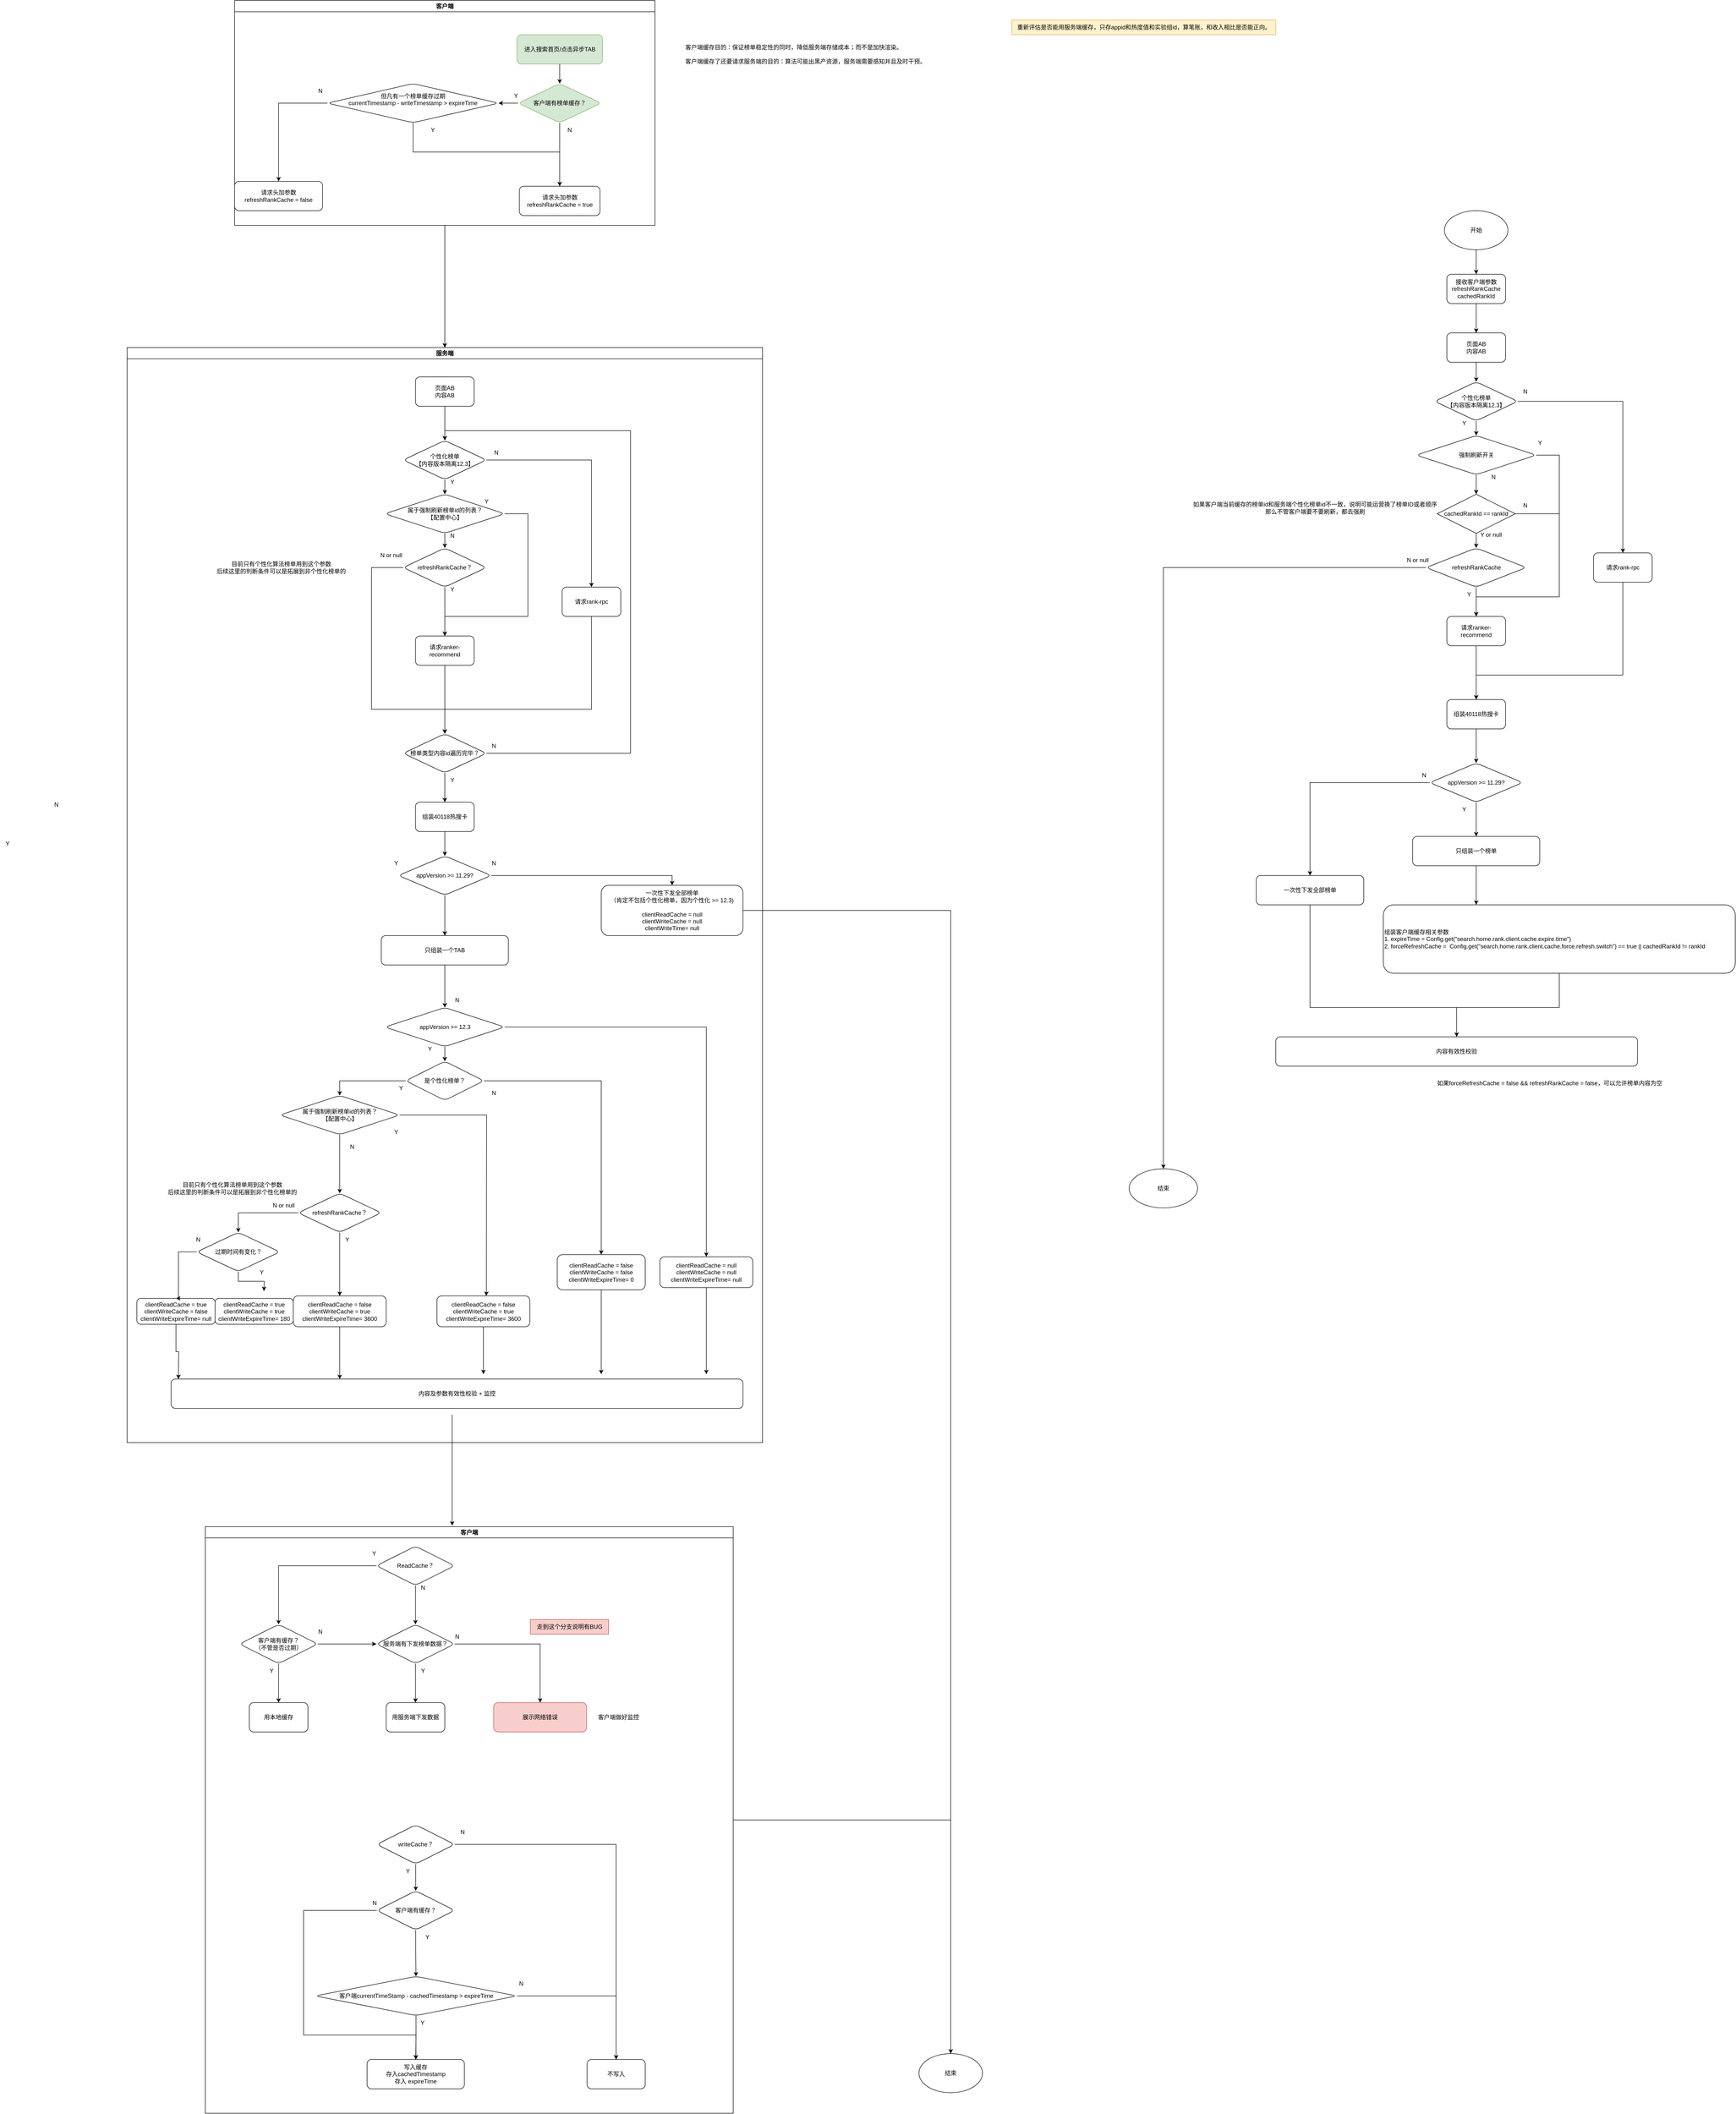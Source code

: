 <mxfile version="26.0.16">
  <diagram name="第 1 页" id="NQEf47WvhXZKwdAwDiqe">
    <mxGraphModel dx="1965" dy="1765" grid="1" gridSize="10" guides="1" tooltips="1" connect="1" arrows="1" fold="1" page="1" pageScale="1" pageWidth="827" pageHeight="1169" math="0" shadow="0">
      <root>
        <mxCell id="0" />
        <mxCell id="1" parent="0" />
        <mxCell id="9Gnq12phPFpCPruZLT1S-5" value="" style="edgeStyle=orthogonalEdgeStyle;rounded=0;orthogonalLoop=1;jettySize=auto;html=1;" parent="1" source="9Gnq12phPFpCPruZLT1S-2" target="9Gnq12phPFpCPruZLT1S-4" edge="1">
          <mxGeometry relative="1" as="geometry" />
        </mxCell>
        <mxCell id="9Gnq12phPFpCPruZLT1S-165" value="" style="edgeStyle=orthogonalEdgeStyle;rounded=0;orthogonalLoop=1;jettySize=auto;html=1;" parent="1" source="9Gnq12phPFpCPruZLT1S-4" target="9Gnq12phPFpCPruZLT1S-164" edge="1">
          <mxGeometry relative="1" as="geometry" />
        </mxCell>
        <mxCell id="9Gnq12phPFpCPruZLT1S-168" value="" style="edgeStyle=orthogonalEdgeStyle;rounded=0;orthogonalLoop=1;jettySize=auto;html=1;" parent="1" source="9Gnq12phPFpCPruZLT1S-4" target="9Gnq12phPFpCPruZLT1S-167" edge="1">
          <mxGeometry relative="1" as="geometry" />
        </mxCell>
        <mxCell id="9Gnq12phPFpCPruZLT1S-4" value="客户端有榜单缓存？" style="rhombus;whiteSpace=wrap;html=1;rounded=1;fillColor=#d5e8d4;strokeColor=#82b366;" parent="1" vertex="1">
          <mxGeometry x="430" y="-60" width="170" height="80" as="geometry" />
        </mxCell>
        <mxCell id="9Gnq12phPFpCPruZLT1S-66" value="" style="edgeStyle=orthogonalEdgeStyle;rounded=0;orthogonalLoop=1;jettySize=auto;html=1;entryX=0.5;entryY=0;entryDx=0;entryDy=0;" parent="1" source="9Gnq12phPFpCPruZLT1S-61" target="9Gnq12phPFpCPruZLT1S-103" edge="1">
          <mxGeometry relative="1" as="geometry">
            <mxPoint x="220" y="3082" as="targetPoint" />
          </mxGeometry>
        </mxCell>
        <mxCell id="9Gnq12phPFpCPruZLT1S-104" style="edgeStyle=orthogonalEdgeStyle;rounded=0;orthogonalLoop=1;jettySize=auto;html=1;entryX=0.5;entryY=0;entryDx=0;entryDy=0;" parent="1" source="9Gnq12phPFpCPruZLT1S-61" target="9Gnq12phPFpCPruZLT1S-94" edge="1">
          <mxGeometry relative="1" as="geometry" />
        </mxCell>
        <mxCell id="9Gnq12phPFpCPruZLT1S-61" value="ReadCache？" style="rhombus;whiteSpace=wrap;html=1;rounded=1;" parent="1" vertex="1">
          <mxGeometry x="140" y="2932" width="160" height="80" as="geometry" />
        </mxCell>
        <mxCell id="9Gnq12phPFpCPruZLT1S-67" value="Y" style="text;html=1;align=center;verticalAlign=middle;resizable=0;points=[];autosize=1;strokeColor=none;fillColor=none;" parent="1" vertex="1">
          <mxGeometry x="120" y="2932" width="30" height="30" as="geometry" />
        </mxCell>
        <mxCell id="9Gnq12phPFpCPruZLT1S-68" value="N" style="text;html=1;align=center;verticalAlign=middle;resizable=0;points=[];autosize=1;strokeColor=none;fillColor=none;" parent="1" vertex="1">
          <mxGeometry x="220" y="3002" width="30" height="30" as="geometry" />
        </mxCell>
        <mxCell id="9Gnq12phPFpCPruZLT1S-96" style="edgeStyle=orthogonalEdgeStyle;rounded=0;orthogonalLoop=1;jettySize=auto;html=1;entryX=0;entryY=0.5;entryDx=0;entryDy=0;" parent="1" source="9Gnq12phPFpCPruZLT1S-94" target="9Gnq12phPFpCPruZLT1S-103" edge="1">
          <mxGeometry relative="1" as="geometry">
            <mxPoint x="160" y="3112" as="targetPoint" />
            <Array as="points" />
          </mxGeometry>
        </mxCell>
        <mxCell id="9Gnq12phPFpCPruZLT1S-100" style="edgeStyle=orthogonalEdgeStyle;rounded=0;orthogonalLoop=1;jettySize=auto;html=1;entryX=0.5;entryY=0;entryDx=0;entryDy=0;" parent="1" source="9Gnq12phPFpCPruZLT1S-94" target="9Gnq12phPFpCPruZLT1S-97" edge="1">
          <mxGeometry relative="1" as="geometry" />
        </mxCell>
        <mxCell id="9Gnq12phPFpCPruZLT1S-94" value="客户端有缓存？&lt;br&gt;（不管是否过期）" style="rhombus;whiteSpace=wrap;html=1;rounded=1;" parent="1" vertex="1">
          <mxGeometry x="-140" y="3092" width="160" height="80" as="geometry" />
        </mxCell>
        <mxCell id="9Gnq12phPFpCPruZLT1S-97" value="用本地缓存" style="whiteSpace=wrap;html=1;rounded=1;" parent="1" vertex="1">
          <mxGeometry x="-120" y="3252" width="120" height="60" as="geometry" />
        </mxCell>
        <mxCell id="9Gnq12phPFpCPruZLT1S-101" value="Y" style="text;html=1;align=center;verticalAlign=middle;resizable=0;points=[];autosize=1;strokeColor=none;fillColor=none;" parent="1" vertex="1">
          <mxGeometry x="-90" y="3172" width="30" height="30" as="geometry" />
        </mxCell>
        <mxCell id="9Gnq12phPFpCPruZLT1S-102" value="N" style="text;html=1;align=center;verticalAlign=middle;resizable=0;points=[];autosize=1;strokeColor=none;fillColor=none;" parent="1" vertex="1">
          <mxGeometry x="10" y="3092" width="30" height="30" as="geometry" />
        </mxCell>
        <mxCell id="9Gnq12phPFpCPruZLT1S-106" value="" style="edgeStyle=orthogonalEdgeStyle;rounded=0;orthogonalLoop=1;jettySize=auto;html=1;" parent="1" source="9Gnq12phPFpCPruZLT1S-103" target="9Gnq12phPFpCPruZLT1S-105" edge="1">
          <mxGeometry relative="1" as="geometry" />
        </mxCell>
        <mxCell id="9Gnq12phPFpCPruZLT1S-107" style="edgeStyle=orthogonalEdgeStyle;rounded=0;orthogonalLoop=1;jettySize=auto;html=1;entryX=0.5;entryY=0;entryDx=0;entryDy=0;" parent="1" source="9Gnq12phPFpCPruZLT1S-103" target="9Gnq12phPFpCPruZLT1S-109" edge="1">
          <mxGeometry relative="1" as="geometry">
            <mxPoint x="460" y="3242" as="targetPoint" />
          </mxGeometry>
        </mxCell>
        <mxCell id="9Gnq12phPFpCPruZLT1S-103" value="服务端有下发榜单数据？" style="rhombus;whiteSpace=wrap;html=1;rounded=1;" parent="1" vertex="1">
          <mxGeometry x="140" y="3092" width="160" height="80" as="geometry" />
        </mxCell>
        <mxCell id="9Gnq12phPFpCPruZLT1S-105" value="用服务端下发数据" style="whiteSpace=wrap;html=1;rounded=1;" parent="1" vertex="1">
          <mxGeometry x="160" y="3252" width="120" height="60" as="geometry" />
        </mxCell>
        <mxCell id="9Gnq12phPFpCPruZLT1S-109" value="展示网络错误" style="whiteSpace=wrap;html=1;rounded=1;fillColor=#f8cecc;strokeColor=#b85450;" parent="1" vertex="1">
          <mxGeometry x="380" y="3252" width="190" height="60" as="geometry" />
        </mxCell>
        <mxCell id="9Gnq12phPFpCPruZLT1S-110" value="N" style="text;html=1;align=center;verticalAlign=middle;resizable=0;points=[];autosize=1;strokeColor=none;fillColor=none;" parent="1" vertex="1">
          <mxGeometry x="290" y="3102" width="30" height="30" as="geometry" />
        </mxCell>
        <mxCell id="9Gnq12phPFpCPruZLT1S-113" value="Y" style="text;html=1;align=center;verticalAlign=middle;resizable=0;points=[];autosize=1;strokeColor=none;fillColor=none;" parent="1" vertex="1">
          <mxGeometry x="220" y="3172" width="30" height="30" as="geometry" />
        </mxCell>
        <mxCell id="9Gnq12phPFpCPruZLT1S-129" value="客户端做好监控" style="text;html=1;align=center;verticalAlign=middle;resizable=0;points=[];autosize=1;strokeColor=none;fillColor=none;" parent="1" vertex="1">
          <mxGeometry x="580" y="3267" width="110" height="30" as="geometry" />
        </mxCell>
        <mxCell id="SpRwDZlbMjW81mHkaQeA-9" style="edgeStyle=orthogonalEdgeStyle;rounded=0;orthogonalLoop=1;jettySize=auto;html=1;entryX=0.5;entryY=0;entryDx=0;entryDy=0;" parent="1" source="9Gnq12phPFpCPruZLT1S-150" target="IQsKiP9p9qlhISxIr5vT-49" edge="1">
          <mxGeometry relative="1" as="geometry" />
        </mxCell>
        <mxCell id="9Gnq12phPFpCPruZLT1S-150" value="客户端" style="swimlane;whiteSpace=wrap;html=1;" parent="1" vertex="1">
          <mxGeometry x="-210" y="2892" width="1080" height="1200" as="geometry" />
        </mxCell>
        <mxCell id="9Gnq12phPFpCPruZLT1S-117" style="edgeStyle=orthogonalEdgeStyle;rounded=0;orthogonalLoop=1;jettySize=auto;html=1;entryX=0.5;entryY=0;entryDx=0;entryDy=0;" parent="9Gnq12phPFpCPruZLT1S-150" source="9Gnq12phPFpCPruZLT1S-71" target="9Gnq12phPFpCPruZLT1S-115" edge="1">
          <mxGeometry relative="1" as="geometry" />
        </mxCell>
        <mxCell id="9Gnq12phPFpCPruZLT1S-137" style="edgeStyle=orthogonalEdgeStyle;rounded=0;orthogonalLoop=1;jettySize=auto;html=1;entryX=0.5;entryY=0;entryDx=0;entryDy=0;" parent="9Gnq12phPFpCPruZLT1S-150" source="9Gnq12phPFpCPruZLT1S-71" target="9Gnq12phPFpCPruZLT1S-134" edge="1">
          <mxGeometry relative="1" as="geometry" />
        </mxCell>
        <mxCell id="9Gnq12phPFpCPruZLT1S-71" value="writeCache？" style="rhombus;whiteSpace=wrap;html=1;rounded=1;" parent="9Gnq12phPFpCPruZLT1S-150" vertex="1">
          <mxGeometry x="351.01" y="610" width="159" height="80" as="geometry" />
        </mxCell>
        <mxCell id="9Gnq12phPFpCPruZLT1S-74" value="Y" style="text;html=1;align=center;verticalAlign=middle;resizable=0;points=[];autosize=1;strokeColor=none;fillColor=none;" parent="9Gnq12phPFpCPruZLT1S-150" vertex="1">
          <mxGeometry x="398.51" y="690" width="30" height="30" as="geometry" />
        </mxCell>
        <mxCell id="9Gnq12phPFpCPruZLT1S-75" value="N" style="text;html=1;align=center;verticalAlign=middle;resizable=0;points=[];autosize=1;strokeColor=none;fillColor=none;" parent="9Gnq12phPFpCPruZLT1S-150" vertex="1">
          <mxGeometry x="511.01" y="610" width="30" height="30" as="geometry" />
        </mxCell>
        <mxCell id="9Gnq12phPFpCPruZLT1S-136" style="edgeStyle=orthogonalEdgeStyle;rounded=0;orthogonalLoop=1;jettySize=auto;html=1;" parent="9Gnq12phPFpCPruZLT1S-150" source="9Gnq12phPFpCPruZLT1S-115" edge="1">
          <mxGeometry relative="1" as="geometry">
            <mxPoint x="431.01" y="1090" as="targetPoint" />
            <Array as="points">
              <mxPoint x="201.01" y="785" />
              <mxPoint x="201.01" y="1040" />
              <mxPoint x="431.01" y="1040" />
            </Array>
          </mxGeometry>
        </mxCell>
        <mxCell id="9Gnq12phPFpCPruZLT1S-147" style="edgeStyle=orthogonalEdgeStyle;rounded=0;orthogonalLoop=1;jettySize=auto;html=1;entryX=0.5;entryY=0;entryDx=0;entryDy=0;" parent="9Gnq12phPFpCPruZLT1S-150" source="9Gnq12phPFpCPruZLT1S-115" target="9Gnq12phPFpCPruZLT1S-130" edge="1">
          <mxGeometry relative="1" as="geometry" />
        </mxCell>
        <mxCell id="9Gnq12phPFpCPruZLT1S-115" value="客户端有缓存？" style="rhombus;whiteSpace=wrap;html=1;rounded=1;" parent="9Gnq12phPFpCPruZLT1S-150" vertex="1">
          <mxGeometry x="351.01" y="745" width="159" height="80" as="geometry" />
        </mxCell>
        <mxCell id="9Gnq12phPFpCPruZLT1S-123" value="N" style="text;html=1;align=center;verticalAlign=middle;resizable=0;points=[];autosize=1;strokeColor=none;fillColor=none;" parent="9Gnq12phPFpCPruZLT1S-150" vertex="1">
          <mxGeometry x="331.01" y="755" width="30" height="30" as="geometry" />
        </mxCell>
        <mxCell id="9Gnq12phPFpCPruZLT1S-126" value="Y" style="text;html=1;align=center;verticalAlign=middle;resizable=0;points=[];autosize=1;strokeColor=none;fillColor=none;" parent="9Gnq12phPFpCPruZLT1S-150" vertex="1">
          <mxGeometry x="438.51" y="825" width="30" height="30" as="geometry" />
        </mxCell>
        <mxCell id="9Gnq12phPFpCPruZLT1S-132" value="" style="edgeStyle=orthogonalEdgeStyle;rounded=0;orthogonalLoop=1;jettySize=auto;html=1;" parent="9Gnq12phPFpCPruZLT1S-150" source="9Gnq12phPFpCPruZLT1S-130" target="9Gnq12phPFpCPruZLT1S-131" edge="1">
          <mxGeometry relative="1" as="geometry" />
        </mxCell>
        <mxCell id="9Gnq12phPFpCPruZLT1S-135" value="" style="edgeStyle=orthogonalEdgeStyle;rounded=0;orthogonalLoop=1;jettySize=auto;html=1;" parent="9Gnq12phPFpCPruZLT1S-150" source="9Gnq12phPFpCPruZLT1S-130" target="9Gnq12phPFpCPruZLT1S-134" edge="1">
          <mxGeometry relative="1" as="geometry" />
        </mxCell>
        <mxCell id="9Gnq12phPFpCPruZLT1S-130" value="客户端currentTimeStamp - cachedTimestamp &amp;gt; expireTime" style="rhombus;whiteSpace=wrap;html=1;rounded=1;" parent="9Gnq12phPFpCPruZLT1S-150" vertex="1">
          <mxGeometry x="224.67" y="920" width="412.75" height="80" as="geometry" />
        </mxCell>
        <mxCell id="9Gnq12phPFpCPruZLT1S-131" value="写入缓存&lt;br&gt;存入cachedTimestamp&lt;br&gt;存入 expireTime" style="whiteSpace=wrap;html=1;rounded=1;" parent="9Gnq12phPFpCPruZLT1S-150" vertex="1">
          <mxGeometry x="331" y="1090" width="199.01" height="60" as="geometry" />
        </mxCell>
        <mxCell id="9Gnq12phPFpCPruZLT1S-134" value="不写入" style="whiteSpace=wrap;html=1;rounded=1;" parent="9Gnq12phPFpCPruZLT1S-150" vertex="1">
          <mxGeometry x="781.005" y="1090" width="119" height="60" as="geometry" />
        </mxCell>
        <mxCell id="9Gnq12phPFpCPruZLT1S-140" value="Y" style="text;html=1;align=center;verticalAlign=middle;resizable=0;points=[];autosize=1;strokeColor=none;fillColor=none;" parent="9Gnq12phPFpCPruZLT1S-150" vertex="1">
          <mxGeometry x="428.51" y="1000" width="30" height="30" as="geometry" />
        </mxCell>
        <mxCell id="9Gnq12phPFpCPruZLT1S-141" value="N" style="text;html=1;align=center;verticalAlign=middle;resizable=0;points=[];autosize=1;strokeColor=none;fillColor=none;" parent="9Gnq12phPFpCPruZLT1S-150" vertex="1">
          <mxGeometry x="631.01" y="920" width="30" height="30" as="geometry" />
        </mxCell>
        <mxCell id="9Gnq12phPFpCPruZLT1S-112" value="走到这个分支说明有BUG" style="text;html=1;align=center;verticalAlign=middle;resizable=0;points=[];autosize=1;strokeColor=#b85450;fillColor=#f8cecc;" parent="9Gnq12phPFpCPruZLT1S-150" vertex="1">
          <mxGeometry x="665" y="190" width="160" height="30" as="geometry" />
        </mxCell>
        <mxCell id="9Gnq12phPFpCPruZLT1S-166" value="Y" style="text;html=1;align=center;verticalAlign=middle;resizable=0;points=[];autosize=1;strokeColor=none;fillColor=none;" parent="1" vertex="1">
          <mxGeometry x="410" y="-50" width="30" height="30" as="geometry" />
        </mxCell>
        <mxCell id="9Gnq12phPFpCPruZLT1S-178" value="" style="edgeStyle=orthogonalEdgeStyle;rounded=0;orthogonalLoop=1;jettySize=auto;html=1;" parent="1" source="9Gnq12phPFpCPruZLT1S-167" target="9Gnq12phPFpCPruZLT1S-177" edge="1">
          <mxGeometry relative="1" as="geometry" />
        </mxCell>
        <mxCell id="9Gnq12phPFpCPruZLT1S-182" style="edgeStyle=orthogonalEdgeStyle;rounded=0;orthogonalLoop=1;jettySize=auto;html=1;entryX=0.5;entryY=0;entryDx=0;entryDy=0;" parent="1" source="9Gnq12phPFpCPruZLT1S-167" target="9Gnq12phPFpCPruZLT1S-164" edge="1">
          <mxGeometry relative="1" as="geometry">
            <Array as="points">
              <mxPoint x="215" y="80" />
              <mxPoint x="515" y="80" />
            </Array>
          </mxGeometry>
        </mxCell>
        <mxCell id="9Gnq12phPFpCPruZLT1S-167" value="但凡有一个榜单缓存过期&lt;br&gt;currentTimestamp - writeTimestamp &amp;gt; expireTime&lt;div&gt;&lt;br&gt;&lt;/div&gt;" style="rhombus;whiteSpace=wrap;html=1;rounded=1;" parent="1" vertex="1">
          <mxGeometry x="40" y="-60" width="350" height="80" as="geometry" />
        </mxCell>
        <mxCell id="9Gnq12phPFpCPruZLT1S-179" value="N" style="text;html=1;align=center;verticalAlign=middle;resizable=0;points=[];autosize=1;strokeColor=none;fillColor=none;" parent="1" vertex="1">
          <mxGeometry x="520" y="20" width="30" height="30" as="geometry" />
        </mxCell>
        <mxCell id="9Gnq12phPFpCPruZLT1S-183" value="Y" style="text;html=1;align=center;verticalAlign=middle;resizable=0;points=[];autosize=1;strokeColor=none;fillColor=none;" parent="1" vertex="1">
          <mxGeometry x="240" y="20" width="30" height="30" as="geometry" />
        </mxCell>
        <mxCell id="9Gnq12phPFpCPruZLT1S-184" value="N" style="text;html=1;align=center;verticalAlign=middle;resizable=0;points=[];autosize=1;strokeColor=none;fillColor=none;" parent="1" vertex="1">
          <mxGeometry x="10" y="-60" width="30" height="30" as="geometry" />
        </mxCell>
        <mxCell id="9Gnq12phPFpCPruZLT1S-206" value="客户端" style="swimlane;whiteSpace=wrap;html=1;" parent="1" vertex="1">
          <mxGeometry x="-150" y="-230" width="860" height="460" as="geometry" />
        </mxCell>
        <mxCell id="9Gnq12phPFpCPruZLT1S-177" value="请求头加参数&lt;br&gt;refreshRankCache = false" style="whiteSpace=wrap;html=1;rounded=1;" parent="9Gnq12phPFpCPruZLT1S-206" vertex="1">
          <mxGeometry y="370" width="180" height="60" as="geometry" />
        </mxCell>
        <mxCell id="9Gnq12phPFpCPruZLT1S-164" value="请求头加参数&lt;br&gt;refreshRankCache&amp;nbsp;= true" style="whiteSpace=wrap;html=1;rounded=1;" parent="9Gnq12phPFpCPruZLT1S-206" vertex="1">
          <mxGeometry x="582.5" y="380" width="165" height="60" as="geometry" />
        </mxCell>
        <mxCell id="9Gnq12phPFpCPruZLT1S-2" value="进入搜索首页/点击异步TAB" style="rounded=1;whiteSpace=wrap;html=1;fillColor=#d5e8d4;strokeColor=#82b366;" parent="9Gnq12phPFpCPruZLT1S-206" vertex="1">
          <mxGeometry x="577.5" y="70" width="175" height="60" as="geometry" />
        </mxCell>
        <mxCell id="9Gnq12phPFpCPruZLT1S-207" value="服务端" style="swimlane;whiteSpace=wrap;html=1;" parent="1" vertex="1">
          <mxGeometry x="-370" y="480" width="1300" height="2240" as="geometry" />
        </mxCell>
        <mxCell id="9Gnq12phPFpCPruZLT1S-217" value="" style="edgeStyle=orthogonalEdgeStyle;rounded=0;orthogonalLoop=1;jettySize=auto;html=1;" parent="9Gnq12phPFpCPruZLT1S-207" source="9Gnq12phPFpCPruZLT1S-211" target="9Gnq12phPFpCPruZLT1S-216" edge="1">
          <mxGeometry relative="1" as="geometry" />
        </mxCell>
        <mxCell id="IQsKiP9p9qlhISxIr5vT-22" style="edgeStyle=orthogonalEdgeStyle;rounded=0;orthogonalLoop=1;jettySize=auto;html=1;entryX=0.5;entryY=0;entryDx=0;entryDy=0;" parent="9Gnq12phPFpCPruZLT1S-207" source="IQsKiP9p9qlhISxIr5vT-28" target="9Gnq12phPFpCPruZLT1S-222" edge="1">
          <mxGeometry relative="1" as="geometry" />
        </mxCell>
        <mxCell id="9Gnq12phPFpCPruZLT1S-211" value="个性化榜单&lt;br&gt;【内容版本隔离12.3】" style="rhombus;whiteSpace=wrap;html=1;rounded=1;" parent="9Gnq12phPFpCPruZLT1S-207" vertex="1">
          <mxGeometry x="565" y="190" width="170" height="80" as="geometry" />
        </mxCell>
        <mxCell id="IQsKiP9p9qlhISxIr5vT-27" style="edgeStyle=orthogonalEdgeStyle;rounded=0;orthogonalLoop=1;jettySize=auto;html=1;entryX=0.5;entryY=0;entryDx=0;entryDy=0;" parent="9Gnq12phPFpCPruZLT1S-207" source="9Gnq12phPFpCPruZLT1S-216" edge="1">
          <mxGeometry relative="1" as="geometry">
            <mxPoint x="650" y="790.0" as="targetPoint" />
            <Array as="points">
              <mxPoint x="950" y="740" />
              <mxPoint x="650" y="740" />
            </Array>
          </mxGeometry>
        </mxCell>
        <mxCell id="9Gnq12phPFpCPruZLT1S-216" value="请求rank-rpc" style="whiteSpace=wrap;html=1;rounded=1;" parent="9Gnq12phPFpCPruZLT1S-207" vertex="1">
          <mxGeometry x="890" y="490" width="120" height="60" as="geometry" />
        </mxCell>
        <mxCell id="9Gnq12phPFpCPruZLT1S-218" value="Y" style="text;html=1;align=center;verticalAlign=middle;resizable=0;points=[];autosize=1;strokeColor=none;fillColor=none;" parent="9Gnq12phPFpCPruZLT1S-207" vertex="1">
          <mxGeometry x="650" y="260" width="30" height="30" as="geometry" />
        </mxCell>
        <mxCell id="9Gnq12phPFpCPruZLT1S-219" value="N or null" style="text;html=1;align=center;verticalAlign=middle;resizable=0;points=[];autosize=1;strokeColor=none;fillColor=none;" parent="9Gnq12phPFpCPruZLT1S-207" vertex="1">
          <mxGeometry x="505" y="410" width="70" height="30" as="geometry" />
        </mxCell>
        <mxCell id="9Gnq12phPFpCPruZLT1S-224" value="" style="edgeStyle=orthogonalEdgeStyle;rounded=0;orthogonalLoop=1;jettySize=auto;html=1;" parent="9Gnq12phPFpCPruZLT1S-207" source="9Gnq12phPFpCPruZLT1S-222" target="9Gnq12phPFpCPruZLT1S-223" edge="1">
          <mxGeometry relative="1" as="geometry" />
        </mxCell>
        <mxCell id="IQsKiP9p9qlhISxIr5vT-24" value="" style="edgeStyle=orthogonalEdgeStyle;rounded=0;orthogonalLoop=1;jettySize=auto;html=1;entryX=0.5;entryY=0;entryDx=0;entryDy=0;" parent="9Gnq12phPFpCPruZLT1S-207" source="9Gnq12phPFpCPruZLT1S-222" edge="1">
          <mxGeometry relative="1" as="geometry">
            <mxPoint x="650" y="790.0" as="targetPoint" />
            <Array as="points">
              <mxPoint x="500" y="450" />
              <mxPoint x="500" y="740" />
              <mxPoint x="650" y="740" />
            </Array>
          </mxGeometry>
        </mxCell>
        <mxCell id="9Gnq12phPFpCPruZLT1S-222" value="refreshRankCache？" style="rhombus;whiteSpace=wrap;html=1;rounded=1;" parent="9Gnq12phPFpCPruZLT1S-207" vertex="1">
          <mxGeometry x="565" y="410" width="170" height="80" as="geometry" />
        </mxCell>
        <mxCell id="IQsKiP9p9qlhISxIr5vT-26" style="edgeStyle=orthogonalEdgeStyle;rounded=0;orthogonalLoop=1;jettySize=auto;html=1;entryX=0.5;entryY=0;entryDx=0;entryDy=0;" parent="9Gnq12phPFpCPruZLT1S-207" source="9Gnq12phPFpCPruZLT1S-223" edge="1">
          <mxGeometry relative="1" as="geometry">
            <mxPoint x="650" y="790.0" as="targetPoint" />
          </mxGeometry>
        </mxCell>
        <mxCell id="9Gnq12phPFpCPruZLT1S-223" value="请求ranker-recommend" style="whiteSpace=wrap;html=1;rounded=1;" parent="9Gnq12phPFpCPruZLT1S-207" vertex="1">
          <mxGeometry x="590" y="590" width="120" height="60" as="geometry" />
        </mxCell>
        <mxCell id="9Gnq12phPFpCPruZLT1S-230" value="N" style="text;html=1;align=center;verticalAlign=middle;resizable=0;points=[];autosize=1;strokeColor=none;fillColor=none;" parent="9Gnq12phPFpCPruZLT1S-207" vertex="1">
          <mxGeometry x="740" y="200" width="30" height="30" as="geometry" />
        </mxCell>
        <mxCell id="9Gnq12phPFpCPruZLT1S-229" value="Y" style="text;html=1;align=center;verticalAlign=middle;resizable=0;points=[];autosize=1;strokeColor=none;fillColor=none;" parent="9Gnq12phPFpCPruZLT1S-207" vertex="1">
          <mxGeometry x="650" y="480" width="30" height="30" as="geometry" />
        </mxCell>
        <mxCell id="9Gnq12phPFpCPruZLT1S-234" style="edgeStyle=orthogonalEdgeStyle;rounded=0;orthogonalLoop=1;jettySize=auto;html=1;entryX=0.5;entryY=0;entryDx=0;entryDy=0;" parent="9Gnq12phPFpCPruZLT1S-207" source="9Gnq12phPFpCPruZLT1S-233" target="9Gnq12phPFpCPruZLT1S-211" edge="1">
          <mxGeometry relative="1" as="geometry" />
        </mxCell>
        <mxCell id="9Gnq12phPFpCPruZLT1S-233" value="页面AB&lt;br&gt;内容AB" style="whiteSpace=wrap;html=1;rounded=1;" parent="9Gnq12phPFpCPruZLT1S-207" vertex="1">
          <mxGeometry x="590" y="60" width="120" height="60" as="geometry" />
        </mxCell>
        <mxCell id="IQsKiP9p9qlhISxIr5vT-33" style="edgeStyle=orthogonalEdgeStyle;rounded=0;orthogonalLoop=1;jettySize=auto;html=1;entryX=0.5;entryY=0;entryDx=0;entryDy=0;exitX=1;exitY=0.5;exitDx=0;exitDy=0;" parent="9Gnq12phPFpCPruZLT1S-207" source="IQsKiP9p9qlhISxIr5vT-28" target="9Gnq12phPFpCPruZLT1S-223" edge="1">
          <mxGeometry relative="1" as="geometry">
            <Array as="points">
              <mxPoint x="820" y="340" />
              <mxPoint x="820" y="550" />
              <mxPoint x="650" y="550" />
            </Array>
          </mxGeometry>
        </mxCell>
        <mxCell id="IQsKiP9p9qlhISxIr5vT-28" value="属于强制刷新榜单id的列表？&lt;br&gt;【配置中心】" style="rhombus;whiteSpace=wrap;html=1;rounded=1;" parent="9Gnq12phPFpCPruZLT1S-207" vertex="1">
          <mxGeometry x="527.5" y="300" width="245" height="80" as="geometry" />
        </mxCell>
        <mxCell id="IQsKiP9p9qlhISxIr5vT-29" value="" style="edgeStyle=orthogonalEdgeStyle;rounded=0;orthogonalLoop=1;jettySize=auto;html=1;entryX=0.5;entryY=0;entryDx=0;entryDy=0;" parent="9Gnq12phPFpCPruZLT1S-207" source="9Gnq12phPFpCPruZLT1S-211" target="IQsKiP9p9qlhISxIr5vT-28" edge="1">
          <mxGeometry relative="1" as="geometry">
            <mxPoint x="290" y="770" as="sourcePoint" />
            <mxPoint x="290" y="850" as="targetPoint" />
          </mxGeometry>
        </mxCell>
        <mxCell id="IQsKiP9p9qlhISxIr5vT-30" value="N" style="text;html=1;align=center;verticalAlign=middle;resizable=0;points=[];autosize=1;strokeColor=none;fillColor=none;" parent="9Gnq12phPFpCPruZLT1S-207" vertex="1">
          <mxGeometry x="650" y="370" width="30" height="30" as="geometry" />
        </mxCell>
        <mxCell id="IQsKiP9p9qlhISxIr5vT-34" value="Y" style="text;html=1;align=center;verticalAlign=middle;resizable=0;points=[];autosize=1;strokeColor=none;fillColor=none;" parent="9Gnq12phPFpCPruZLT1S-207" vertex="1">
          <mxGeometry x="720" y="300" width="30" height="30" as="geometry" />
        </mxCell>
        <mxCell id="IQsKiP9p9qlhISxIr5vT-36" style="edgeStyle=orthogonalEdgeStyle;rounded=0;orthogonalLoop=1;jettySize=auto;html=1;entryX=0.5;entryY=0;entryDx=0;entryDy=0;" parent="9Gnq12phPFpCPruZLT1S-207" source="IQsKiP9p9qlhISxIr5vT-35" target="9Gnq12phPFpCPruZLT1S-211" edge="1">
          <mxGeometry relative="1" as="geometry">
            <Array as="points">
              <mxPoint x="1030" y="830" />
              <mxPoint x="1030" y="170" />
              <mxPoint x="650" y="170" />
            </Array>
          </mxGeometry>
        </mxCell>
        <mxCell id="IQsKiP9p9qlhISxIr5vT-37" style="edgeStyle=orthogonalEdgeStyle;rounded=0;orthogonalLoop=1;jettySize=auto;html=1;" parent="9Gnq12phPFpCPruZLT1S-207" source="IQsKiP9p9qlhISxIr5vT-35" edge="1">
          <mxGeometry relative="1" as="geometry">
            <mxPoint x="650" y="930.0" as="targetPoint" />
          </mxGeometry>
        </mxCell>
        <mxCell id="IQsKiP9p9qlhISxIr5vT-35" value="榜单类型内容id遍历完毕？" style="rhombus;whiteSpace=wrap;html=1;rounded=1;" parent="9Gnq12phPFpCPruZLT1S-207" vertex="1">
          <mxGeometry x="565" y="790" width="170" height="80" as="geometry" />
        </mxCell>
        <mxCell id="IQsKiP9p9qlhISxIr5vT-38" value="N" style="text;html=1;align=center;verticalAlign=middle;resizable=0;points=[];autosize=1;strokeColor=none;fillColor=none;" parent="9Gnq12phPFpCPruZLT1S-207" vertex="1">
          <mxGeometry x="735" y="800" width="30" height="30" as="geometry" />
        </mxCell>
        <mxCell id="IQsKiP9p9qlhISxIr5vT-39" value="Y" style="text;html=1;align=center;verticalAlign=middle;resizable=0;points=[];autosize=1;strokeColor=none;fillColor=none;" parent="9Gnq12phPFpCPruZLT1S-207" vertex="1">
          <mxGeometry x="650" y="870" width="30" height="30" as="geometry" />
        </mxCell>
        <mxCell id="IQsKiP9p9qlhISxIr5vT-42" value="" style="edgeStyle=orthogonalEdgeStyle;rounded=0;orthogonalLoop=1;jettySize=auto;html=1;" parent="9Gnq12phPFpCPruZLT1S-207" source="IQsKiP9p9qlhISxIr5vT-40" target="IQsKiP9p9qlhISxIr5vT-41" edge="1">
          <mxGeometry relative="1" as="geometry" />
        </mxCell>
        <mxCell id="IQsKiP9p9qlhISxIr5vT-40" value="组装40118热搜卡" style="whiteSpace=wrap;html=1;rounded=1;" parent="9Gnq12phPFpCPruZLT1S-207" vertex="1">
          <mxGeometry x="590" y="930" width="120" height="60" as="geometry" />
        </mxCell>
        <mxCell id="IQsKiP9p9qlhISxIr5vT-44" value="" style="edgeStyle=orthogonalEdgeStyle;rounded=0;orthogonalLoop=1;jettySize=auto;html=1;" parent="9Gnq12phPFpCPruZLT1S-207" source="IQsKiP9p9qlhISxIr5vT-41" target="IQsKiP9p9qlhISxIr5vT-43" edge="1">
          <mxGeometry relative="1" as="geometry" />
        </mxCell>
        <mxCell id="IQsKiP9p9qlhISxIr5vT-41" value="appVersion &amp;gt;= 11.29?" style="rhombus;whiteSpace=wrap;html=1;rounded=1;" parent="9Gnq12phPFpCPruZLT1S-207" vertex="1">
          <mxGeometry x="555" y="1040" width="190" height="80" as="geometry" />
        </mxCell>
        <mxCell id="IQsKiP9p9qlhISxIr5vT-123" style="edgeStyle=orthogonalEdgeStyle;rounded=0;orthogonalLoop=1;jettySize=auto;html=1;entryX=0.5;entryY=0;entryDx=0;entryDy=0;" parent="9Gnq12phPFpCPruZLT1S-207" source="IQsKiP9p9qlhISxIr5vT-43" target="IQsKiP9p9qlhISxIr5vT-53" edge="1">
          <mxGeometry relative="1" as="geometry" />
        </mxCell>
        <mxCell id="IQsKiP9p9qlhISxIr5vT-43" value="只组装一个TAB" style="whiteSpace=wrap;html=1;rounded=1;" parent="9Gnq12phPFpCPruZLT1S-207" vertex="1">
          <mxGeometry x="520" y="1203" width="260" height="60" as="geometry" />
        </mxCell>
        <mxCell id="IQsKiP9p9qlhISxIr5vT-47" value="Y" style="text;html=1;align=center;verticalAlign=middle;resizable=0;points=[];autosize=1;strokeColor=none;fillColor=none;" parent="9Gnq12phPFpCPruZLT1S-207" vertex="1">
          <mxGeometry x="535" y="1040" width="30" height="30" as="geometry" />
        </mxCell>
        <mxCell id="IQsKiP9p9qlhISxIr5vT-48" value="N" style="text;html=1;align=center;verticalAlign=middle;resizable=0;points=[];autosize=1;strokeColor=none;fillColor=none;" parent="9Gnq12phPFpCPruZLT1S-207" vertex="1">
          <mxGeometry x="735" y="1040" width="30" height="30" as="geometry" />
        </mxCell>
        <mxCell id="IQsKiP9p9qlhISxIr5vT-45" value="一次性下发全部榜单&lt;br&gt;（肯定不包括个性化榜单，因为个性化 &amp;gt;= 12.3)&lt;div&gt;&lt;br&gt;clientReadCache = null&lt;br&gt;clientWriteCache = null&lt;br&gt;clientWriteTime= null&lt;/div&gt;" style="whiteSpace=wrap;html=1;rounded=1;" parent="9Gnq12phPFpCPruZLT1S-207" vertex="1">
          <mxGeometry x="970" y="1100" width="290" height="103" as="geometry" />
        </mxCell>
        <mxCell id="IQsKiP9p9qlhISxIr5vT-46" style="edgeStyle=orthogonalEdgeStyle;rounded=0;orthogonalLoop=1;jettySize=auto;html=1;entryX=0.5;entryY=0;entryDx=0;entryDy=0;" parent="9Gnq12phPFpCPruZLT1S-207" source="IQsKiP9p9qlhISxIr5vT-41" target="IQsKiP9p9qlhISxIr5vT-45" edge="1">
          <mxGeometry relative="1" as="geometry" />
        </mxCell>
        <mxCell id="IQsKiP9p9qlhISxIr5vT-82" style="edgeStyle=orthogonalEdgeStyle;rounded=0;orthogonalLoop=1;jettySize=auto;html=1;entryX=0.5;entryY=0;entryDx=0;entryDy=0;" parent="9Gnq12phPFpCPruZLT1S-207" source="IQsKiP9p9qlhISxIr5vT-53" target="IQsKiP9p9qlhISxIr5vT-84" edge="1">
          <mxGeometry relative="1" as="geometry">
            <mxPoint x="1080" y="1720" as="targetPoint" />
          </mxGeometry>
        </mxCell>
        <mxCell id="IQsKiP9p9qlhISxIr5vT-97" value="" style="edgeStyle=orthogonalEdgeStyle;rounded=0;orthogonalLoop=1;jettySize=auto;html=1;" parent="9Gnq12phPFpCPruZLT1S-207" source="IQsKiP9p9qlhISxIr5vT-53" target="IQsKiP9p9qlhISxIr5vT-96" edge="1">
          <mxGeometry relative="1" as="geometry" />
        </mxCell>
        <mxCell id="IQsKiP9p9qlhISxIr5vT-53" value="appVersion &amp;gt;= 12.3" style="rhombus;whiteSpace=wrap;html=1;rounded=1;" parent="9Gnq12phPFpCPruZLT1S-207" vertex="1">
          <mxGeometry x="527.5" y="1350" width="245" height="80" as="geometry" />
        </mxCell>
        <mxCell id="IQsKiP9p9qlhISxIr5vT-90" style="edgeStyle=orthogonalEdgeStyle;rounded=0;orthogonalLoop=1;jettySize=auto;html=1;entryX=0.5;entryY=0;entryDx=0;entryDy=0;" parent="9Gnq12phPFpCPruZLT1S-207" source="IQsKiP9p9qlhISxIr5vT-73" edge="1">
          <mxGeometry relative="1" as="geometry">
            <mxPoint x="735" y="1940" as="targetPoint" />
          </mxGeometry>
        </mxCell>
        <mxCell id="IQsKiP9p9qlhISxIr5vT-73" value="属于强制刷新榜单id的列表？&lt;br&gt;【配置中心】" style="rhombus;whiteSpace=wrap;html=1;rounded=1;" parent="9Gnq12phPFpCPruZLT1S-207" vertex="1">
          <mxGeometry x="312.5" y="1530" width="245" height="80" as="geometry" />
        </mxCell>
        <mxCell id="IQsKiP9p9qlhISxIr5vT-83" value="N" style="text;html=1;align=center;verticalAlign=middle;resizable=0;points=[];autosize=1;strokeColor=none;fillColor=none;" parent="9Gnq12phPFpCPruZLT1S-207" vertex="1">
          <mxGeometry x="660" y="1320" width="30" height="30" as="geometry" />
        </mxCell>
        <mxCell id="IQsKiP9p9qlhISxIr5vT-113" style="edgeStyle=orthogonalEdgeStyle;rounded=0;orthogonalLoop=1;jettySize=auto;html=1;" parent="9Gnq12phPFpCPruZLT1S-207" source="IQsKiP9p9qlhISxIr5vT-84" edge="1">
          <mxGeometry relative="1" as="geometry">
            <mxPoint x="1185.0" y="2100" as="targetPoint" />
          </mxGeometry>
        </mxCell>
        <mxCell id="IQsKiP9p9qlhISxIr5vT-84" value="&lt;div&gt;clientReadCache = null&lt;br&gt;clientWriteCache = null&lt;br&gt;clientWriteExpireTime= null&lt;/div&gt;" style="whiteSpace=wrap;html=1;rounded=1;" parent="9Gnq12phPFpCPruZLT1S-207" vertex="1">
          <mxGeometry x="1090" y="1860" width="190" height="63" as="geometry" />
        </mxCell>
        <mxCell id="IQsKiP9p9qlhISxIr5vT-92" style="edgeStyle=orthogonalEdgeStyle;rounded=0;orthogonalLoop=1;jettySize=auto;html=1;entryX=0.5;entryY=0;entryDx=0;entryDy=0;" parent="9Gnq12phPFpCPruZLT1S-207" source="IQsKiP9p9qlhISxIr5vT-66" target="IQsKiP9p9qlhISxIr5vT-91" edge="1">
          <mxGeometry relative="1" as="geometry" />
        </mxCell>
        <mxCell id="IQsKiP9p9qlhISxIr5vT-93" style="edgeStyle=orthogonalEdgeStyle;rounded=0;orthogonalLoop=1;jettySize=auto;html=1;entryX=0.5;entryY=0;entryDx=0;entryDy=0;" parent="9Gnq12phPFpCPruZLT1S-207" source="IQsKiP9p9qlhISxIr5vT-66" target="SpRwDZlbMjW81mHkaQeA-3" edge="1">
          <mxGeometry relative="1" as="geometry">
            <mxPoint x="90" y="1940" as="targetPoint" />
          </mxGeometry>
        </mxCell>
        <mxCell id="IQsKiP9p9qlhISxIr5vT-66" value="refreshRankCache？" style="rhombus;whiteSpace=wrap;html=1;rounded=1;" parent="9Gnq12phPFpCPruZLT1S-207" vertex="1">
          <mxGeometry x="350" y="1730" width="170" height="80" as="geometry" />
        </mxCell>
        <mxCell id="IQsKiP9p9qlhISxIr5vT-57" style="edgeStyle=orthogonalEdgeStyle;rounded=0;orthogonalLoop=1;jettySize=auto;html=1;entryX=0.5;entryY=0;entryDx=0;entryDy=0;" parent="9Gnq12phPFpCPruZLT1S-207" source="IQsKiP9p9qlhISxIr5vT-73" target="IQsKiP9p9qlhISxIr5vT-66" edge="1">
          <mxGeometry relative="1" as="geometry" />
        </mxCell>
        <mxCell id="IQsKiP9p9qlhISxIr5vT-75" value="N" style="text;html=1;align=center;verticalAlign=middle;resizable=0;points=[];autosize=1;strokeColor=none;fillColor=none;" parent="9Gnq12phPFpCPruZLT1S-207" vertex="1">
          <mxGeometry x="445" y="1620" width="30" height="30" as="geometry" />
        </mxCell>
        <mxCell id="IQsKiP9p9qlhISxIr5vT-85" value="目前只有个性化算法榜单用到这个参数&lt;br&gt;后续这里的判断条件可以是拓展到非个性化榜单的" style="text;html=1;align=center;verticalAlign=middle;resizable=0;points=[];autosize=1;strokeColor=none;fillColor=none;" parent="9Gnq12phPFpCPruZLT1S-207" vertex="1">
          <mxGeometry x="170" y="430" width="290" height="40" as="geometry" />
        </mxCell>
        <mxCell id="IQsKiP9p9qlhISxIr5vT-86" value="目前只有个性化算法榜单用到这个参数&lt;br&gt;后续这里的判断条件可以是拓展到非个性化榜单的" style="text;html=1;align=center;verticalAlign=middle;resizable=0;points=[];autosize=1;strokeColor=none;fillColor=none;" parent="9Gnq12phPFpCPruZLT1S-207" vertex="1">
          <mxGeometry x="70" y="1700" width="290" height="40" as="geometry" />
        </mxCell>
        <mxCell id="IQsKiP9p9qlhISxIr5vT-76" value="Y" style="text;html=1;align=center;verticalAlign=middle;resizable=0;points=[];autosize=1;strokeColor=none;fillColor=none;" parent="9Gnq12phPFpCPruZLT1S-207" vertex="1">
          <mxGeometry x="535" y="1590" width="30" height="30" as="geometry" />
        </mxCell>
        <mxCell id="IQsKiP9p9qlhISxIr5vT-111" style="edgeStyle=orthogonalEdgeStyle;rounded=0;orthogonalLoop=1;jettySize=auto;html=1;" parent="9Gnq12phPFpCPruZLT1S-207" source="IQsKiP9p9qlhISxIr5vT-89" edge="1">
          <mxGeometry relative="1" as="geometry">
            <mxPoint x="729" y="2100" as="targetPoint" />
          </mxGeometry>
        </mxCell>
        <mxCell id="IQsKiP9p9qlhISxIr5vT-89" value="&lt;div&gt;clientReadCache = false&lt;br&gt;clientWriteCache = true&lt;br&gt;clientWriteExpireTime= 3600&lt;/div&gt;" style="whiteSpace=wrap;html=1;rounded=1;" parent="9Gnq12phPFpCPruZLT1S-207" vertex="1">
          <mxGeometry x="634" y="1940" width="190" height="63" as="geometry" />
        </mxCell>
        <mxCell id="IQsKiP9p9qlhISxIr5vT-110" style="edgeStyle=orthogonalEdgeStyle;rounded=0;orthogonalLoop=1;jettySize=auto;html=1;" parent="9Gnq12phPFpCPruZLT1S-207" source="IQsKiP9p9qlhISxIr5vT-91" edge="1">
          <mxGeometry relative="1" as="geometry">
            <mxPoint x="435" y="2110" as="targetPoint" />
          </mxGeometry>
        </mxCell>
        <mxCell id="IQsKiP9p9qlhISxIr5vT-91" value="&lt;div&gt;clientReadCache = false&lt;br&gt;clientWriteCache = true&lt;br&gt;clientWriteExpireTime= 3600&lt;/div&gt;" style="whiteSpace=wrap;html=1;rounded=1;" parent="9Gnq12phPFpCPruZLT1S-207" vertex="1">
          <mxGeometry x="340" y="1940" width="190" height="63" as="geometry" />
        </mxCell>
        <mxCell id="IQsKiP9p9qlhISxIr5vT-62" value="N or null" style="text;html=1;align=center;verticalAlign=middle;resizable=0;points=[];autosize=1;strokeColor=none;fillColor=none;" parent="9Gnq12phPFpCPruZLT1S-207" vertex="1">
          <mxGeometry x="285" y="1740" width="70" height="30" as="geometry" />
        </mxCell>
        <mxCell id="IQsKiP9p9qlhISxIr5vT-105" style="edgeStyle=orthogonalEdgeStyle;rounded=0;orthogonalLoop=1;jettySize=auto;html=1;" parent="9Gnq12phPFpCPruZLT1S-207" source="IQsKiP9p9qlhISxIr5vT-94" edge="1">
          <mxGeometry relative="1" as="geometry">
            <mxPoint x="105" y="2110" as="targetPoint" />
          </mxGeometry>
        </mxCell>
        <mxCell id="IQsKiP9p9qlhISxIr5vT-94" value="&lt;div&gt;clientReadCache = true&lt;br&gt;clientWriteCache = false&lt;br&gt;clientWriteExpireTime= null&lt;/div&gt;" style="whiteSpace=wrap;html=1;rounded=1;" parent="9Gnq12phPFpCPruZLT1S-207" vertex="1">
          <mxGeometry x="20" y="1945" width="160" height="53" as="geometry" />
        </mxCell>
        <mxCell id="IQsKiP9p9qlhISxIr5vT-70" value="Y" style="text;html=1;align=center;verticalAlign=middle;resizable=0;points=[];autosize=1;strokeColor=none;fillColor=none;" parent="9Gnq12phPFpCPruZLT1S-207" vertex="1">
          <mxGeometry x="435" y="1810" width="30" height="30" as="geometry" />
        </mxCell>
        <mxCell id="IQsKiP9p9qlhISxIr5vT-95" value="Y" style="text;html=1;align=center;verticalAlign=middle;resizable=0;points=[];autosize=1;strokeColor=none;fillColor=none;" parent="9Gnq12phPFpCPruZLT1S-207" vertex="1">
          <mxGeometry x="604" y="1420" width="30" height="30" as="geometry" />
        </mxCell>
        <mxCell id="IQsKiP9p9qlhISxIr5vT-100" value="" style="edgeStyle=orthogonalEdgeStyle;rounded=0;orthogonalLoop=1;jettySize=auto;html=1;" parent="9Gnq12phPFpCPruZLT1S-207" source="IQsKiP9p9qlhISxIr5vT-96" target="IQsKiP9p9qlhISxIr5vT-99" edge="1">
          <mxGeometry relative="1" as="geometry" />
        </mxCell>
        <mxCell id="IQsKiP9p9qlhISxIr5vT-101" style="edgeStyle=orthogonalEdgeStyle;rounded=0;orthogonalLoop=1;jettySize=auto;html=1;entryX=0.5;entryY=0;entryDx=0;entryDy=0;" parent="9Gnq12phPFpCPruZLT1S-207" source="IQsKiP9p9qlhISxIr5vT-96" target="IQsKiP9p9qlhISxIr5vT-73" edge="1">
          <mxGeometry relative="1" as="geometry" />
        </mxCell>
        <mxCell id="IQsKiP9p9qlhISxIr5vT-96" value="是个性化榜单？" style="rhombus;whiteSpace=wrap;html=1;rounded=1;" parent="9Gnq12phPFpCPruZLT1S-207" vertex="1">
          <mxGeometry x="570" y="1460" width="160" height="80" as="geometry" />
        </mxCell>
        <mxCell id="IQsKiP9p9qlhISxIr5vT-112" style="edgeStyle=orthogonalEdgeStyle;rounded=0;orthogonalLoop=1;jettySize=auto;html=1;" parent="9Gnq12phPFpCPruZLT1S-207" source="IQsKiP9p9qlhISxIr5vT-99" edge="1">
          <mxGeometry relative="1" as="geometry">
            <mxPoint x="970.0" y="2100" as="targetPoint" />
          </mxGeometry>
        </mxCell>
        <mxCell id="IQsKiP9p9qlhISxIr5vT-99" value="clientReadCache = false&lt;br&gt;clientWriteCache = false&lt;br&gt;clientWriteExpireTime= 0" style="whiteSpace=wrap;html=1;rounded=1;" parent="9Gnq12phPFpCPruZLT1S-207" vertex="1">
          <mxGeometry x="880" y="1855.5" width="180" height="72" as="geometry" />
        </mxCell>
        <mxCell id="IQsKiP9p9qlhISxIr5vT-102" value="Y" style="text;html=1;align=center;verticalAlign=middle;resizable=0;points=[];autosize=1;strokeColor=none;fillColor=none;" parent="9Gnq12phPFpCPruZLT1S-207" vertex="1">
          <mxGeometry x="545" y="1500" width="30" height="30" as="geometry" />
        </mxCell>
        <mxCell id="IQsKiP9p9qlhISxIr5vT-103" value="N" style="text;html=1;align=center;verticalAlign=middle;resizable=0;points=[];autosize=1;strokeColor=none;fillColor=none;" parent="9Gnq12phPFpCPruZLT1S-207" vertex="1">
          <mxGeometry x="735" y="1510" width="30" height="30" as="geometry" />
        </mxCell>
        <mxCell id="IQsKiP9p9qlhISxIr5vT-114" style="edgeStyle=orthogonalEdgeStyle;rounded=0;orthogonalLoop=1;jettySize=auto;html=1;" parent="9Gnq12phPFpCPruZLT1S-207" edge="1">
          <mxGeometry relative="1" as="geometry">
            <mxPoint x="665.0" y="2410" as="targetPoint" />
            <mxPoint x="665.0" y="2183" as="sourcePoint" />
          </mxGeometry>
        </mxCell>
        <mxCell id="IQsKiP9p9qlhISxIr5vT-122" value="&lt;div&gt;内容及参数有效性校验 + 监控&lt;/div&gt;" style="whiteSpace=wrap;html=1;rounded=1;" parent="9Gnq12phPFpCPruZLT1S-207" vertex="1">
          <mxGeometry x="90" y="2110" width="1170" height="60" as="geometry" />
        </mxCell>
        <mxCell id="SpRwDZlbMjW81mHkaQeA-4" style="edgeStyle=orthogonalEdgeStyle;rounded=0;orthogonalLoop=1;jettySize=auto;html=1;entryX=0.5;entryY=0;entryDx=0;entryDy=0;" parent="9Gnq12phPFpCPruZLT1S-207" source="SpRwDZlbMjW81mHkaQeA-3" target="IQsKiP9p9qlhISxIr5vT-94" edge="1">
          <mxGeometry relative="1" as="geometry">
            <Array as="points">
              <mxPoint x="105" y="1850" />
            </Array>
          </mxGeometry>
        </mxCell>
        <mxCell id="SpRwDZlbMjW81mHkaQeA-5" style="edgeStyle=orthogonalEdgeStyle;rounded=0;orthogonalLoop=1;jettySize=auto;html=1;" parent="9Gnq12phPFpCPruZLT1S-207" source="SpRwDZlbMjW81mHkaQeA-3" edge="1">
          <mxGeometry relative="1" as="geometry">
            <mxPoint x="280" y="1930" as="targetPoint" />
          </mxGeometry>
        </mxCell>
        <mxCell id="SpRwDZlbMjW81mHkaQeA-3" value="过期时间有变化？" style="rhombus;whiteSpace=wrap;html=1;rounded=1;" parent="9Gnq12phPFpCPruZLT1S-207" vertex="1">
          <mxGeometry x="142.5" y="1810" width="170" height="80" as="geometry" />
        </mxCell>
        <mxCell id="SpRwDZlbMjW81mHkaQeA-6" value="&lt;div&gt;clientReadCache = true&lt;br&gt;clientWriteCache = true&lt;br&gt;clientWriteExpireTime= 180&lt;/div&gt;" style="whiteSpace=wrap;html=1;rounded=1;" parent="9Gnq12phPFpCPruZLT1S-207" vertex="1">
          <mxGeometry x="180" y="1945" width="160" height="53" as="geometry" />
        </mxCell>
        <mxCell id="SpRwDZlbMjW81mHkaQeA-7" value="N" style="text;html=1;align=center;verticalAlign=middle;resizable=0;points=[];autosize=1;strokeColor=none;fillColor=none;" parent="9Gnq12phPFpCPruZLT1S-207" vertex="1">
          <mxGeometry x="130" y="1810" width="30" height="30" as="geometry" />
        </mxCell>
        <mxCell id="SpRwDZlbMjW81mHkaQeA-8" value="Y" style="text;html=1;align=center;verticalAlign=middle;resizable=0;points=[];autosize=1;strokeColor=none;fillColor=none;" parent="9Gnq12phPFpCPruZLT1S-207" vertex="1">
          <mxGeometry x="260" y="1876.5" width="30" height="30" as="geometry" />
        </mxCell>
        <mxCell id="9Gnq12phPFpCPruZLT1S-210" style="edgeStyle=orthogonalEdgeStyle;rounded=0;orthogonalLoop=1;jettySize=auto;html=1;entryX=0.5;entryY=0;entryDx=0;entryDy=0;" parent="1" source="9Gnq12phPFpCPruZLT1S-206" target="9Gnq12phPFpCPruZLT1S-207" edge="1">
          <mxGeometry relative="1" as="geometry" />
        </mxCell>
        <mxCell id="9Gnq12phPFpCPruZLT1S-50" value="N" style="text;html=1;align=center;verticalAlign=middle;resizable=0;points=[];autosize=1;strokeColor=none;fillColor=none;" parent="1" vertex="1">
          <mxGeometry x="-530" y="1400" width="30" height="30" as="geometry" />
        </mxCell>
        <mxCell id="9Gnq12phPFpCPruZLT1S-51" value="Y" style="text;html=1;align=center;verticalAlign=middle;resizable=0;points=[];autosize=1;strokeColor=none;fillColor=none;" parent="1" vertex="1">
          <mxGeometry x="-630" y="1480" width="30" height="30" as="geometry" />
        </mxCell>
        <mxCell id="IQsKiP9p9qlhISxIr5vT-49" value="结束" style="ellipse;whiteSpace=wrap;html=1;" parent="1" vertex="1">
          <mxGeometry x="1250" y="3970" width="130" height="80" as="geometry" />
        </mxCell>
        <mxCell id="IQsKiP9p9qlhISxIr5vT-50" style="edgeStyle=orthogonalEdgeStyle;rounded=0;orthogonalLoop=1;jettySize=auto;html=1;entryX=0.5;entryY=0;entryDx=0;entryDy=0;" parent="1" source="IQsKiP9p9qlhISxIr5vT-45" target="IQsKiP9p9qlhISxIr5vT-49" edge="1">
          <mxGeometry relative="1" as="geometry" />
        </mxCell>
        <mxCell id="IQsKiP9p9qlhISxIr5vT-171" value="客户端缓存目的：保证榜单稳定性的同时，降低服务端存储成本；而不是加快渲染。&lt;br&gt;&lt;br&gt;客户端缓存了还要请求服务端的目的：算法可能出黑产资源，服务端需要感知并且及时干预。" style="text;html=1;align=left;verticalAlign=middle;resizable=0;points=[];autosize=1;strokeColor=none;fillColor=none;" parent="1" vertex="1">
          <mxGeometry x="770" y="-150" width="520" height="60" as="geometry" />
        </mxCell>
        <mxCell id="IQsKiP9p9qlhISxIr5vT-173" value="重新评估是否能用服务端缓存，只存appid和热度值和实验组id，算笔账，和收入相比是否能正向。" style="text;html=1;align=center;verticalAlign=middle;resizable=0;points=[];autosize=1;strokeColor=#d6b656;fillColor=#fff2cc;" parent="1" vertex="1">
          <mxGeometry x="1440" y="-190" width="540" height="30" as="geometry" />
        </mxCell>
        <mxCell id="6uMsSRoJtcrCQNANOXgR-87" value="" style="edgeStyle=orthogonalEdgeStyle;rounded=0;orthogonalLoop=1;jettySize=auto;html=1;" edge="1" parent="1" source="6uMsSRoJtcrCQNANOXgR-89" target="6uMsSRoJtcrCQNANOXgR-91">
          <mxGeometry relative="1" as="geometry" />
        </mxCell>
        <mxCell id="6uMsSRoJtcrCQNANOXgR-89" value="个性化榜单&lt;br&gt;【内容版本隔离12.3】" style="rhombus;whiteSpace=wrap;html=1;rounded=1;" vertex="1" parent="1">
          <mxGeometry x="2305" y="550" width="170" height="80" as="geometry" />
        </mxCell>
        <mxCell id="6uMsSRoJtcrCQNANOXgR-90" style="edgeStyle=orthogonalEdgeStyle;rounded=0;orthogonalLoop=1;jettySize=auto;html=1;entryX=0.5;entryY=0;entryDx=0;entryDy=0;" edge="1" parent="1" source="6uMsSRoJtcrCQNANOXgR-91">
          <mxGeometry relative="1" as="geometry">
            <mxPoint x="2390" y="1200.0" as="targetPoint" />
            <Array as="points">
              <mxPoint x="2690" y="1150" />
              <mxPoint x="2390" y="1150" />
            </Array>
          </mxGeometry>
        </mxCell>
        <mxCell id="6uMsSRoJtcrCQNANOXgR-91" value="请求rank-rpc" style="whiteSpace=wrap;html=1;rounded=1;" vertex="1" parent="1">
          <mxGeometry x="2630" y="900" width="120" height="60" as="geometry" />
        </mxCell>
        <mxCell id="6uMsSRoJtcrCQNANOXgR-92" value="Y" style="text;html=1;align=center;verticalAlign=middle;resizable=0;points=[];autosize=1;strokeColor=none;fillColor=none;" vertex="1" parent="1">
          <mxGeometry x="2350" y="620" width="30" height="30" as="geometry" />
        </mxCell>
        <mxCell id="6uMsSRoJtcrCQNANOXgR-93" value="N or null" style="text;html=1;align=center;verticalAlign=middle;resizable=0;points=[];autosize=1;strokeColor=none;fillColor=none;" vertex="1" parent="1">
          <mxGeometry x="2235" y="900" width="70" height="30" as="geometry" />
        </mxCell>
        <mxCell id="6uMsSRoJtcrCQNANOXgR-94" value="" style="edgeStyle=orthogonalEdgeStyle;rounded=0;orthogonalLoop=1;jettySize=auto;html=1;" edge="1" parent="1" source="6uMsSRoJtcrCQNANOXgR-96" target="6uMsSRoJtcrCQNANOXgR-98">
          <mxGeometry relative="1" as="geometry" />
        </mxCell>
        <mxCell id="6uMsSRoJtcrCQNANOXgR-161" style="edgeStyle=orthogonalEdgeStyle;rounded=0;orthogonalLoop=1;jettySize=auto;html=1;entryX=0.5;entryY=0;entryDx=0;entryDy=0;" edge="1" parent="1" source="6uMsSRoJtcrCQNANOXgR-96" target="6uMsSRoJtcrCQNANOXgR-138">
          <mxGeometry relative="1" as="geometry" />
        </mxCell>
        <mxCell id="6uMsSRoJtcrCQNANOXgR-96" value="refreshRankCache" style="rhombus;whiteSpace=wrap;html=1;rounded=1;" vertex="1" parent="1">
          <mxGeometry x="2287.5" y="890" width="205" height="80" as="geometry" />
        </mxCell>
        <mxCell id="6uMsSRoJtcrCQNANOXgR-97" style="edgeStyle=orthogonalEdgeStyle;rounded=0;orthogonalLoop=1;jettySize=auto;html=1;entryX=0.5;entryY=0;entryDx=0;entryDy=0;" edge="1" parent="1" source="6uMsSRoJtcrCQNANOXgR-98">
          <mxGeometry relative="1" as="geometry">
            <mxPoint x="2390" y="1200.0" as="targetPoint" />
          </mxGeometry>
        </mxCell>
        <mxCell id="6uMsSRoJtcrCQNANOXgR-98" value="请求ranker-recommend" style="whiteSpace=wrap;html=1;rounded=1;" vertex="1" parent="1">
          <mxGeometry x="2330" y="1030" width="120" height="60" as="geometry" />
        </mxCell>
        <mxCell id="6uMsSRoJtcrCQNANOXgR-99" value="N" style="text;html=1;align=center;verticalAlign=middle;resizable=0;points=[];autosize=1;strokeColor=none;fillColor=none;" vertex="1" parent="1">
          <mxGeometry x="2475" y="555" width="30" height="30" as="geometry" />
        </mxCell>
        <mxCell id="6uMsSRoJtcrCQNANOXgR-100" style="edgeStyle=orthogonalEdgeStyle;rounded=0;orthogonalLoop=1;jettySize=auto;html=1;entryX=0.5;entryY=0;entryDx=0;entryDy=0;" edge="1" parent="1" source="6uMsSRoJtcrCQNANOXgR-101" target="6uMsSRoJtcrCQNANOXgR-89">
          <mxGeometry relative="1" as="geometry" />
        </mxCell>
        <mxCell id="6uMsSRoJtcrCQNANOXgR-101" value="页面AB&lt;br&gt;内容AB" style="whiteSpace=wrap;html=1;rounded=1;" vertex="1" parent="1">
          <mxGeometry x="2330" y="450" width="120" height="60" as="geometry" />
        </mxCell>
        <mxCell id="6uMsSRoJtcrCQNANOXgR-102" style="edgeStyle=orthogonalEdgeStyle;rounded=0;orthogonalLoop=1;jettySize=auto;html=1;entryX=0.5;entryY=0;entryDx=0;entryDy=0;exitX=1;exitY=0.5;exitDx=0;exitDy=0;" edge="1" parent="1" source="6uMsSRoJtcrCQNANOXgR-103" target="6uMsSRoJtcrCQNANOXgR-98">
          <mxGeometry relative="1" as="geometry">
            <Array as="points">
              <mxPoint x="2560" y="700" />
              <mxPoint x="2560" y="990" />
              <mxPoint x="2390" y="990" />
            </Array>
          </mxGeometry>
        </mxCell>
        <mxCell id="6uMsSRoJtcrCQNANOXgR-152" style="edgeStyle=orthogonalEdgeStyle;rounded=0;orthogonalLoop=1;jettySize=auto;html=1;entryX=0.5;entryY=0;entryDx=0;entryDy=0;" edge="1" parent="1" source="6uMsSRoJtcrCQNANOXgR-103" target="6uMsSRoJtcrCQNANOXgR-151">
          <mxGeometry relative="1" as="geometry" />
        </mxCell>
        <mxCell id="6uMsSRoJtcrCQNANOXgR-103" value="强制刷新开关" style="rhombus;whiteSpace=wrap;html=1;rounded=1;" vertex="1" parent="1">
          <mxGeometry x="2267.5" y="660" width="245" height="80" as="geometry" />
        </mxCell>
        <mxCell id="6uMsSRoJtcrCQNANOXgR-104" value="" style="edgeStyle=orthogonalEdgeStyle;rounded=0;orthogonalLoop=1;jettySize=auto;html=1;entryX=0.5;entryY=0;entryDx=0;entryDy=0;" edge="1" parent="1" source="6uMsSRoJtcrCQNANOXgR-89" target="6uMsSRoJtcrCQNANOXgR-103">
          <mxGeometry relative="1" as="geometry">
            <mxPoint x="2030" y="1180" as="sourcePoint" />
            <mxPoint x="2030" y="1260" as="targetPoint" />
          </mxGeometry>
        </mxCell>
        <mxCell id="6uMsSRoJtcrCQNANOXgR-105" value="N" style="text;html=1;align=center;verticalAlign=middle;resizable=0;points=[];autosize=1;strokeColor=none;fillColor=none;" vertex="1" parent="1">
          <mxGeometry x="2410" y="730" width="30" height="30" as="geometry" />
        </mxCell>
        <mxCell id="6uMsSRoJtcrCQNANOXgR-106" value="Y" style="text;html=1;align=center;verticalAlign=middle;resizable=0;points=[];autosize=1;strokeColor=none;fillColor=none;" vertex="1" parent="1">
          <mxGeometry x="2505" y="660" width="30" height="30" as="geometry" />
        </mxCell>
        <mxCell id="6uMsSRoJtcrCQNANOXgR-112" value="" style="edgeStyle=orthogonalEdgeStyle;rounded=0;orthogonalLoop=1;jettySize=auto;html=1;" edge="1" parent="1" source="6uMsSRoJtcrCQNANOXgR-113" target="6uMsSRoJtcrCQNANOXgR-115">
          <mxGeometry relative="1" as="geometry" />
        </mxCell>
        <mxCell id="6uMsSRoJtcrCQNANOXgR-113" value="组装40118热搜卡" style="whiteSpace=wrap;html=1;rounded=1;" vertex="1" parent="1">
          <mxGeometry x="2330" y="1200" width="120" height="60" as="geometry" />
        </mxCell>
        <mxCell id="6uMsSRoJtcrCQNANOXgR-114" value="" style="edgeStyle=orthogonalEdgeStyle;rounded=0;orthogonalLoop=1;jettySize=auto;html=1;" edge="1" parent="1" source="6uMsSRoJtcrCQNANOXgR-115" target="6uMsSRoJtcrCQNANOXgR-117">
          <mxGeometry relative="1" as="geometry" />
        </mxCell>
        <mxCell id="6uMsSRoJtcrCQNANOXgR-115" value="appVersion &amp;gt;= 11.29?" style="rhombus;whiteSpace=wrap;html=1;rounded=1;" vertex="1" parent="1">
          <mxGeometry x="2295" y="1330" width="190" height="80" as="geometry" />
        </mxCell>
        <mxCell id="6uMsSRoJtcrCQNANOXgR-116" style="edgeStyle=orthogonalEdgeStyle;rounded=0;orthogonalLoop=1;jettySize=auto;html=1;entryX=0.5;entryY=0;entryDx=0;entryDy=0;" edge="1" parent="1" source="6uMsSRoJtcrCQNANOXgR-117">
          <mxGeometry relative="1" as="geometry">
            <mxPoint x="2390" y="1620" as="targetPoint" />
          </mxGeometry>
        </mxCell>
        <mxCell id="6uMsSRoJtcrCQNANOXgR-117" value="只组装一个榜单" style="whiteSpace=wrap;html=1;rounded=1;" vertex="1" parent="1">
          <mxGeometry x="2260" y="1480" width="260" height="60" as="geometry" />
        </mxCell>
        <mxCell id="6uMsSRoJtcrCQNANOXgR-118" value="Y" style="text;html=1;align=center;verticalAlign=middle;resizable=0;points=[];autosize=1;strokeColor=none;fillColor=none;" vertex="1" parent="1">
          <mxGeometry x="2350" y="1410" width="30" height="30" as="geometry" />
        </mxCell>
        <mxCell id="6uMsSRoJtcrCQNANOXgR-119" value="N" style="text;html=1;align=center;verticalAlign=middle;resizable=0;points=[];autosize=1;strokeColor=none;fillColor=none;" vertex="1" parent="1">
          <mxGeometry x="2267.5" y="1340" width="30" height="30" as="geometry" />
        </mxCell>
        <mxCell id="6uMsSRoJtcrCQNANOXgR-169" style="edgeStyle=orthogonalEdgeStyle;rounded=0;orthogonalLoop=1;jettySize=auto;html=1;entryX=0.5;entryY=0;entryDx=0;entryDy=0;" edge="1" parent="1" source="6uMsSRoJtcrCQNANOXgR-120" target="6uMsSRoJtcrCQNANOXgR-166">
          <mxGeometry relative="1" as="geometry">
            <Array as="points">
              <mxPoint x="2050" y="1830" />
              <mxPoint x="2350" y="1830" />
            </Array>
          </mxGeometry>
        </mxCell>
        <mxCell id="6uMsSRoJtcrCQNANOXgR-120" value="一次性下发全部榜单" style="whiteSpace=wrap;html=1;rounded=1;" vertex="1" parent="1">
          <mxGeometry x="1940" y="1560" width="220" height="60" as="geometry" />
        </mxCell>
        <mxCell id="6uMsSRoJtcrCQNANOXgR-121" style="edgeStyle=orthogonalEdgeStyle;rounded=0;orthogonalLoop=1;jettySize=auto;html=1;entryX=0.5;entryY=0;entryDx=0;entryDy=0;" edge="1" parent="1" source="6uMsSRoJtcrCQNANOXgR-115" target="6uMsSRoJtcrCQNANOXgR-120">
          <mxGeometry relative="1" as="geometry" />
        </mxCell>
        <mxCell id="6uMsSRoJtcrCQNANOXgR-130" value="Y" style="text;html=1;align=center;verticalAlign=middle;resizable=0;points=[];autosize=1;strokeColor=none;fillColor=none;" vertex="1" parent="1">
          <mxGeometry x="2360" y="970" width="30" height="30" as="geometry" />
        </mxCell>
        <mxCell id="6uMsSRoJtcrCQNANOXgR-168" style="edgeStyle=orthogonalEdgeStyle;rounded=0;orthogonalLoop=1;jettySize=auto;html=1;entryX=0.5;entryY=0;entryDx=0;entryDy=0;" edge="1" parent="1" source="6uMsSRoJtcrCQNANOXgR-131" target="6uMsSRoJtcrCQNANOXgR-166">
          <mxGeometry relative="1" as="geometry">
            <Array as="points">
              <mxPoint x="2560" y="1830" />
              <mxPoint x="2350" y="1830" />
            </Array>
          </mxGeometry>
        </mxCell>
        <mxCell id="6uMsSRoJtcrCQNANOXgR-131" value="组装客户端缓存相关参数&lt;br&gt;1. expireTime = Config.get(&quot;search.home.rank.client.cache.expire.time&quot;)&lt;br&gt;2. forceRefreshCache =&amp;nbsp; Config.get(&quot;search.home.rank.client.cache.force.refresh.switch&quot;) == true || cachedRankId != rankId" style="whiteSpace=wrap;html=1;rounded=1;align=left;" vertex="1" parent="1">
          <mxGeometry x="2200" y="1620" width="720" height="140" as="geometry" />
        </mxCell>
        <mxCell id="6uMsSRoJtcrCQNANOXgR-136" value="" style="edgeStyle=orthogonalEdgeStyle;rounded=0;orthogonalLoop=1;jettySize=auto;html=1;" edge="1" parent="1" source="6uMsSRoJtcrCQNANOXgR-134" target="6uMsSRoJtcrCQNANOXgR-135">
          <mxGeometry relative="1" as="geometry" />
        </mxCell>
        <mxCell id="6uMsSRoJtcrCQNANOXgR-134" value="开始" style="ellipse;whiteSpace=wrap;html=1;" vertex="1" parent="1">
          <mxGeometry x="2325" y="200" width="130" height="80" as="geometry" />
        </mxCell>
        <mxCell id="6uMsSRoJtcrCQNANOXgR-137" style="edgeStyle=orthogonalEdgeStyle;rounded=0;orthogonalLoop=1;jettySize=auto;html=1;entryX=0.5;entryY=0;entryDx=0;entryDy=0;" edge="1" parent="1" source="6uMsSRoJtcrCQNANOXgR-135" target="6uMsSRoJtcrCQNANOXgR-101">
          <mxGeometry relative="1" as="geometry" />
        </mxCell>
        <mxCell id="6uMsSRoJtcrCQNANOXgR-135" value="接收客户端参数&lt;br&gt;refreshRankCache&lt;br&gt;cachedRankId" style="rounded=1;whiteSpace=wrap;html=1;" vertex="1" parent="1">
          <mxGeometry x="2330" y="330" width="120" height="60" as="geometry" />
        </mxCell>
        <mxCell id="6uMsSRoJtcrCQNANOXgR-138" value="结束" style="ellipse;whiteSpace=wrap;html=1;" vertex="1" parent="1">
          <mxGeometry x="1680" y="2160" width="140" height="80" as="geometry" />
        </mxCell>
        <mxCell id="6uMsSRoJtcrCQNANOXgR-153" style="edgeStyle=orthogonalEdgeStyle;rounded=0;orthogonalLoop=1;jettySize=auto;html=1;entryX=0.5;entryY=0;entryDx=0;entryDy=0;" edge="1" parent="1" source="6uMsSRoJtcrCQNANOXgR-151" target="6uMsSRoJtcrCQNANOXgR-96">
          <mxGeometry relative="1" as="geometry" />
        </mxCell>
        <mxCell id="6uMsSRoJtcrCQNANOXgR-155" style="edgeStyle=orthogonalEdgeStyle;rounded=0;orthogonalLoop=1;jettySize=auto;html=1;entryX=0.5;entryY=0;entryDx=0;entryDy=0;" edge="1" parent="1" source="6uMsSRoJtcrCQNANOXgR-151" target="6uMsSRoJtcrCQNANOXgR-98">
          <mxGeometry relative="1" as="geometry">
            <Array as="points">
              <mxPoint x="2560" y="820" />
              <mxPoint x="2560" y="990" />
              <mxPoint x="2390" y="990" />
            </Array>
          </mxGeometry>
        </mxCell>
        <mxCell id="6uMsSRoJtcrCQNANOXgR-151" value="cachedRankId == rankId" style="rhombus;whiteSpace=wrap;html=1;" vertex="1" parent="1">
          <mxGeometry x="2310" y="780" width="160" height="80" as="geometry" />
        </mxCell>
        <mxCell id="6uMsSRoJtcrCQNANOXgR-154" value="Y or null" style="text;html=1;align=center;verticalAlign=middle;resizable=0;points=[];autosize=1;strokeColor=none;fillColor=none;" vertex="1" parent="1">
          <mxGeometry x="2385" y="848" width="70" height="30" as="geometry" />
        </mxCell>
        <mxCell id="6uMsSRoJtcrCQNANOXgR-156" value="N" style="text;html=1;align=center;verticalAlign=middle;resizable=0;points=[];autosize=1;strokeColor=none;fillColor=none;" vertex="1" parent="1">
          <mxGeometry x="2475" y="788" width="30" height="30" as="geometry" />
        </mxCell>
        <mxCell id="6uMsSRoJtcrCQNANOXgR-157" value="如果客户端当前缓存的榜单id和服务端个性化榜单id不一致，说明可能运营换了榜单ID或者顺序&lt;div&gt;那么不管客户端要不要刷新，都去强刷&lt;/div&gt;" style="text;html=1;align=center;verticalAlign=middle;resizable=0;points=[];autosize=1;strokeColor=none;fillColor=none;" vertex="1" parent="1">
          <mxGeometry x="1800" y="788" width="520" height="40" as="geometry" />
        </mxCell>
        <mxCell id="6uMsSRoJtcrCQNANOXgR-166" value="内容有效性校验" style="whiteSpace=wrap;html=1;rounded=1;" vertex="1" parent="1">
          <mxGeometry x="1980" y="1890" width="740" height="60" as="geometry" />
        </mxCell>
        <mxCell id="6uMsSRoJtcrCQNANOXgR-171" value="如果forceRefreshCache = false &amp;amp;&amp;amp; refreshRankCache = false，可以允许榜单内容为空" style="text;html=1;align=center;verticalAlign=middle;resizable=0;points=[];autosize=1;strokeColor=none;fillColor=none;" vertex="1" parent="1">
          <mxGeometry x="2300" y="1970" width="480" height="30" as="geometry" />
        </mxCell>
      </root>
    </mxGraphModel>
  </diagram>
</mxfile>
